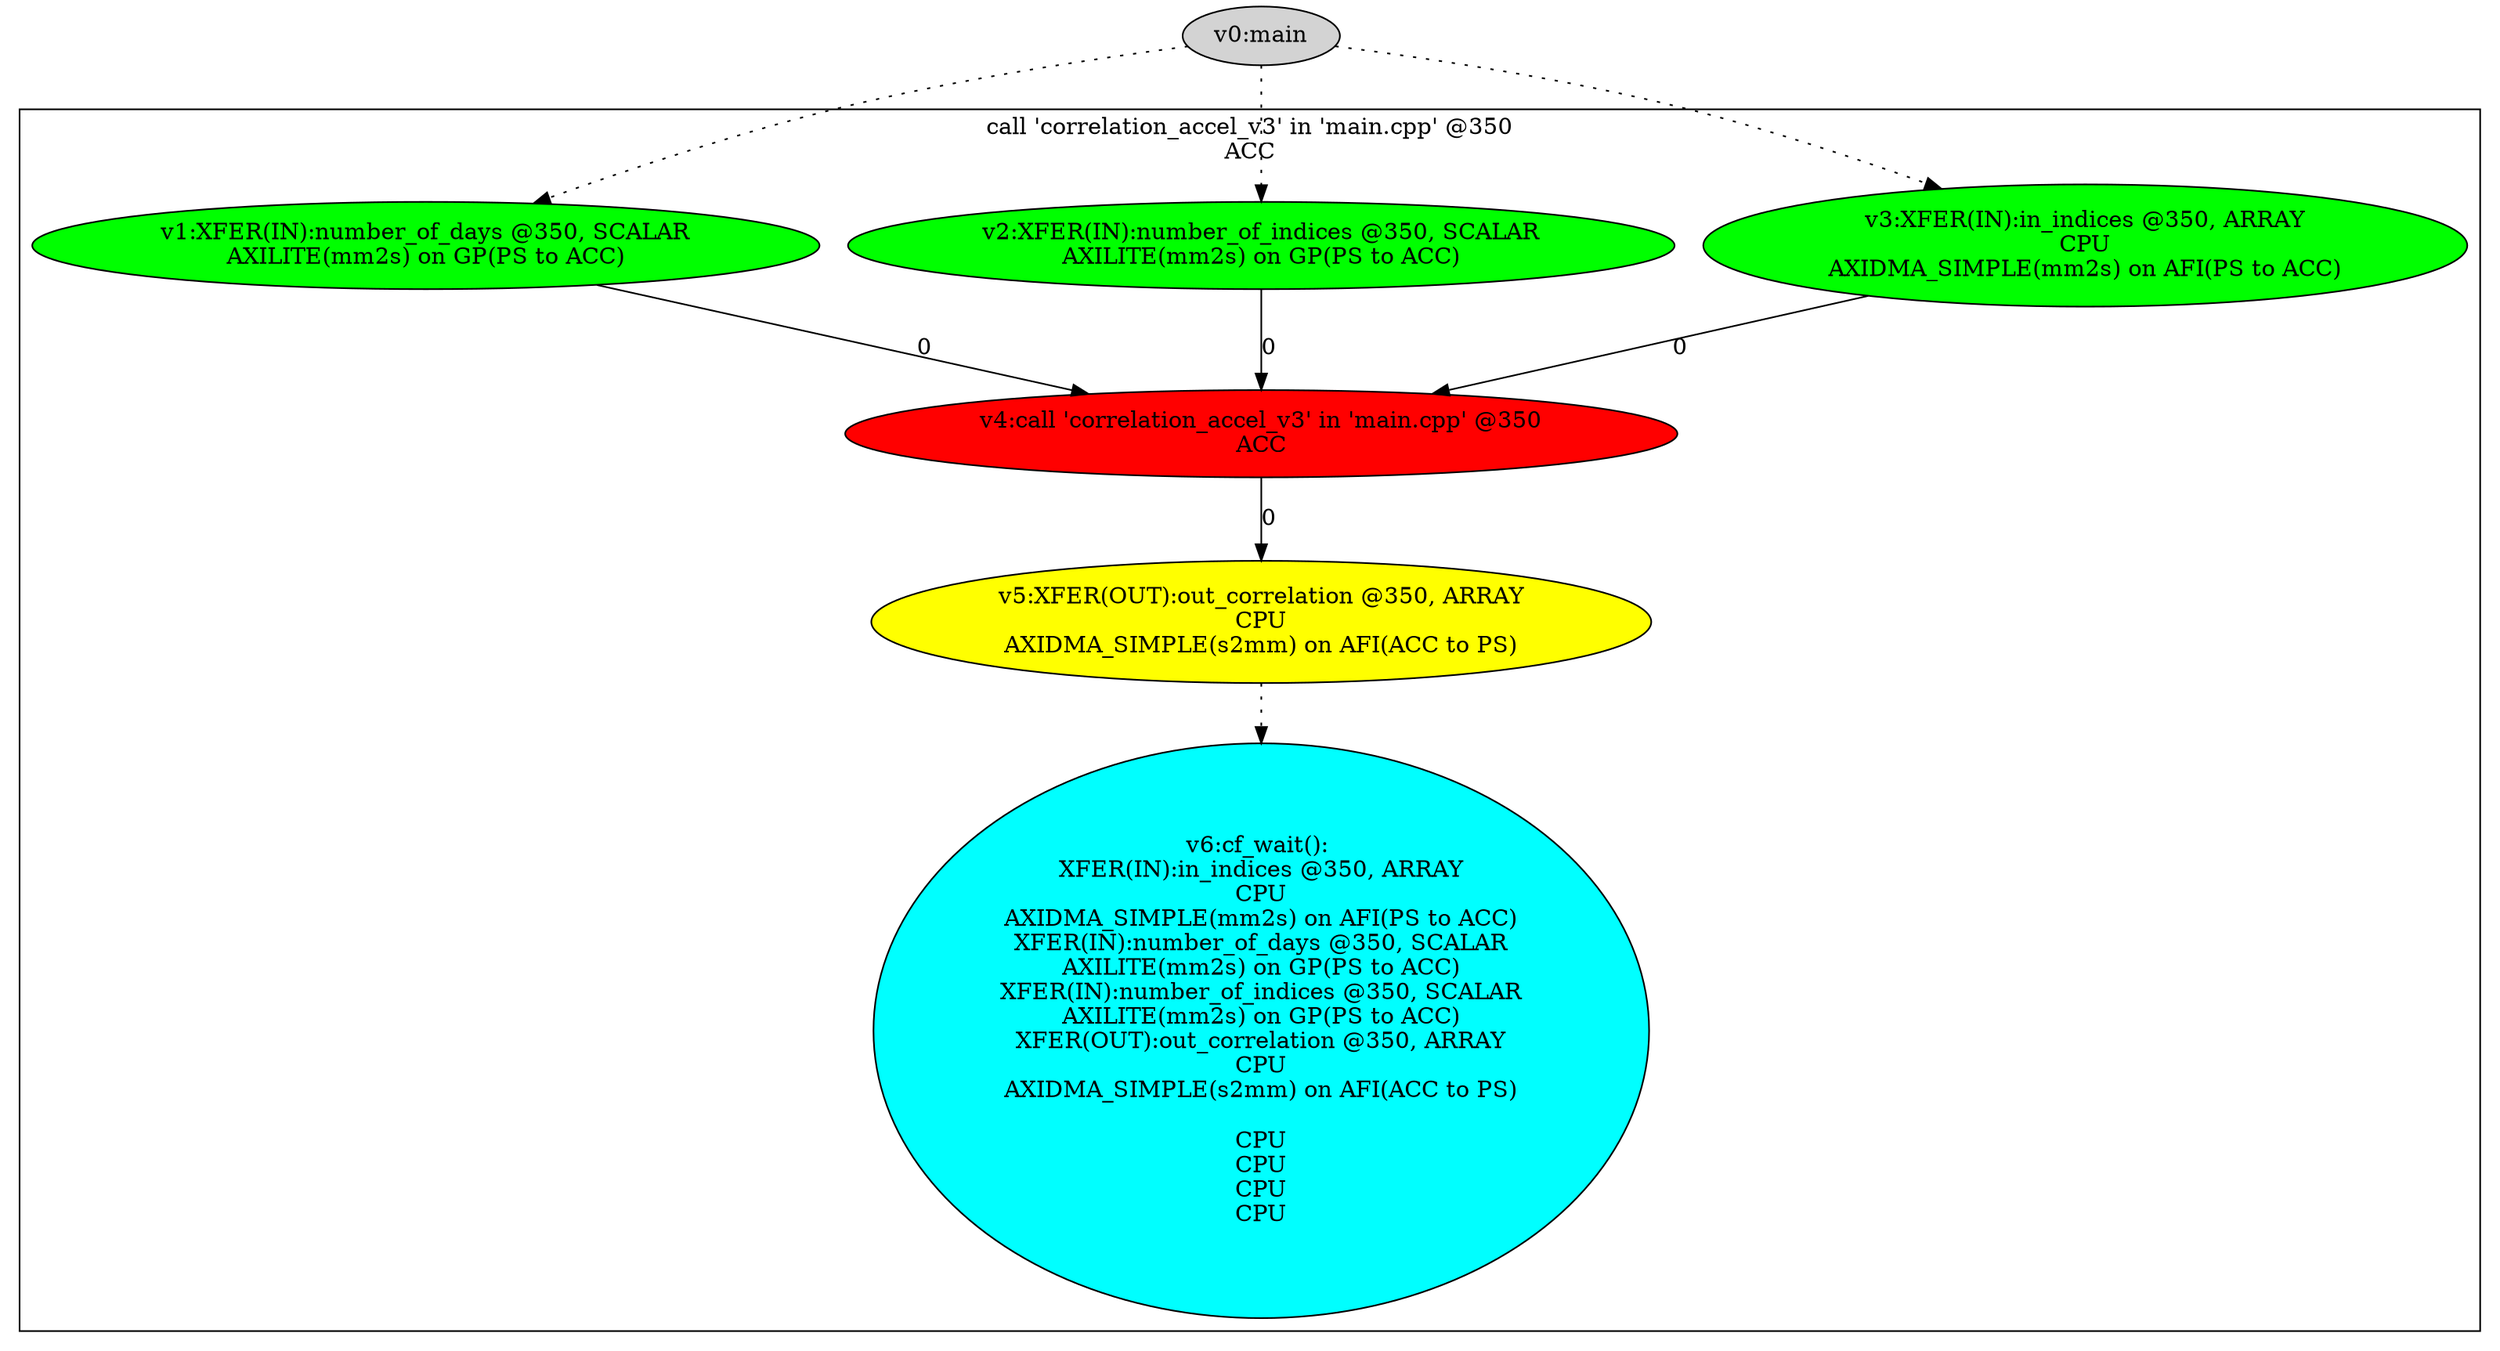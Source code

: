 digraph dm_graph {
v0 [label = "v0:main" ,style=filled];
v1 [label = "v1:XFER(IN):number_of_days @350, SCALAR\nAXILITE(mm2s) on GP(PS to ACC)\n" ,style=filled,fillcolor = green];
v2 [label = "v2:XFER(IN):number_of_indices @350, SCALAR\nAXILITE(mm2s) on GP(PS to ACC)\n" ,style=filled,fillcolor = green];
v3 [label = "v3:XFER(IN):in_indices @350, ARRAY\nCPU\nAXIDMA_SIMPLE(mm2s) on AFI(PS to ACC)\n" ,style=filled,fillcolor = green];
v4 [label = "v4:call 'correlation_accel_v3' in 'main.cpp' @350\nACC\n" ,style=filled,fillcolor = red];
v5 [label = "v5:XFER(OUT):out_correlation @350, ARRAY\nCPU\nAXIDMA_SIMPLE(s2mm) on AFI(ACC to PS)\n" ,style=filled,fillcolor = yellow];
v6 [label = "v6:cf_wait(): \nXFER(IN):in_indices @350, ARRAY\nCPU\nAXIDMA_SIMPLE(mm2s) on AFI(PS to ACC)\nXFER(IN):number_of_days @350, SCALAR\nAXILITE(mm2s) on GP(PS to ACC)\nXFER(IN):number_of_indices @350, SCALAR\nAXILITE(mm2s) on GP(PS to ACC)\nXFER(OUT):out_correlation @350, ARRAY\nCPU\nAXIDMA_SIMPLE(s2mm) on AFI(ACC to PS)\n\nCPU\nCPU\nCPU\nCPU\n" ,style=filled,fillcolor = cyan];
subgraph cluster0 {
v1;
v2;
v3;
v4;
v5;
v6;
label = "call 'correlation_accel_v3' in 'main.cpp' @350\nACC\n";
}
v1 -> v4 [label = "0"];
v2 -> v4 [label = "0"];
v3 -> v4 [label = "0"];
v4 -> v5 [label = "0"];
v5 -> v6 [label = "", style = dotted];
v0 -> v1 [label = "", style = dotted];
v0 -> v2 [label = "", style = dotted];
v0 -> v3 [label = "", style = dotted];
}
